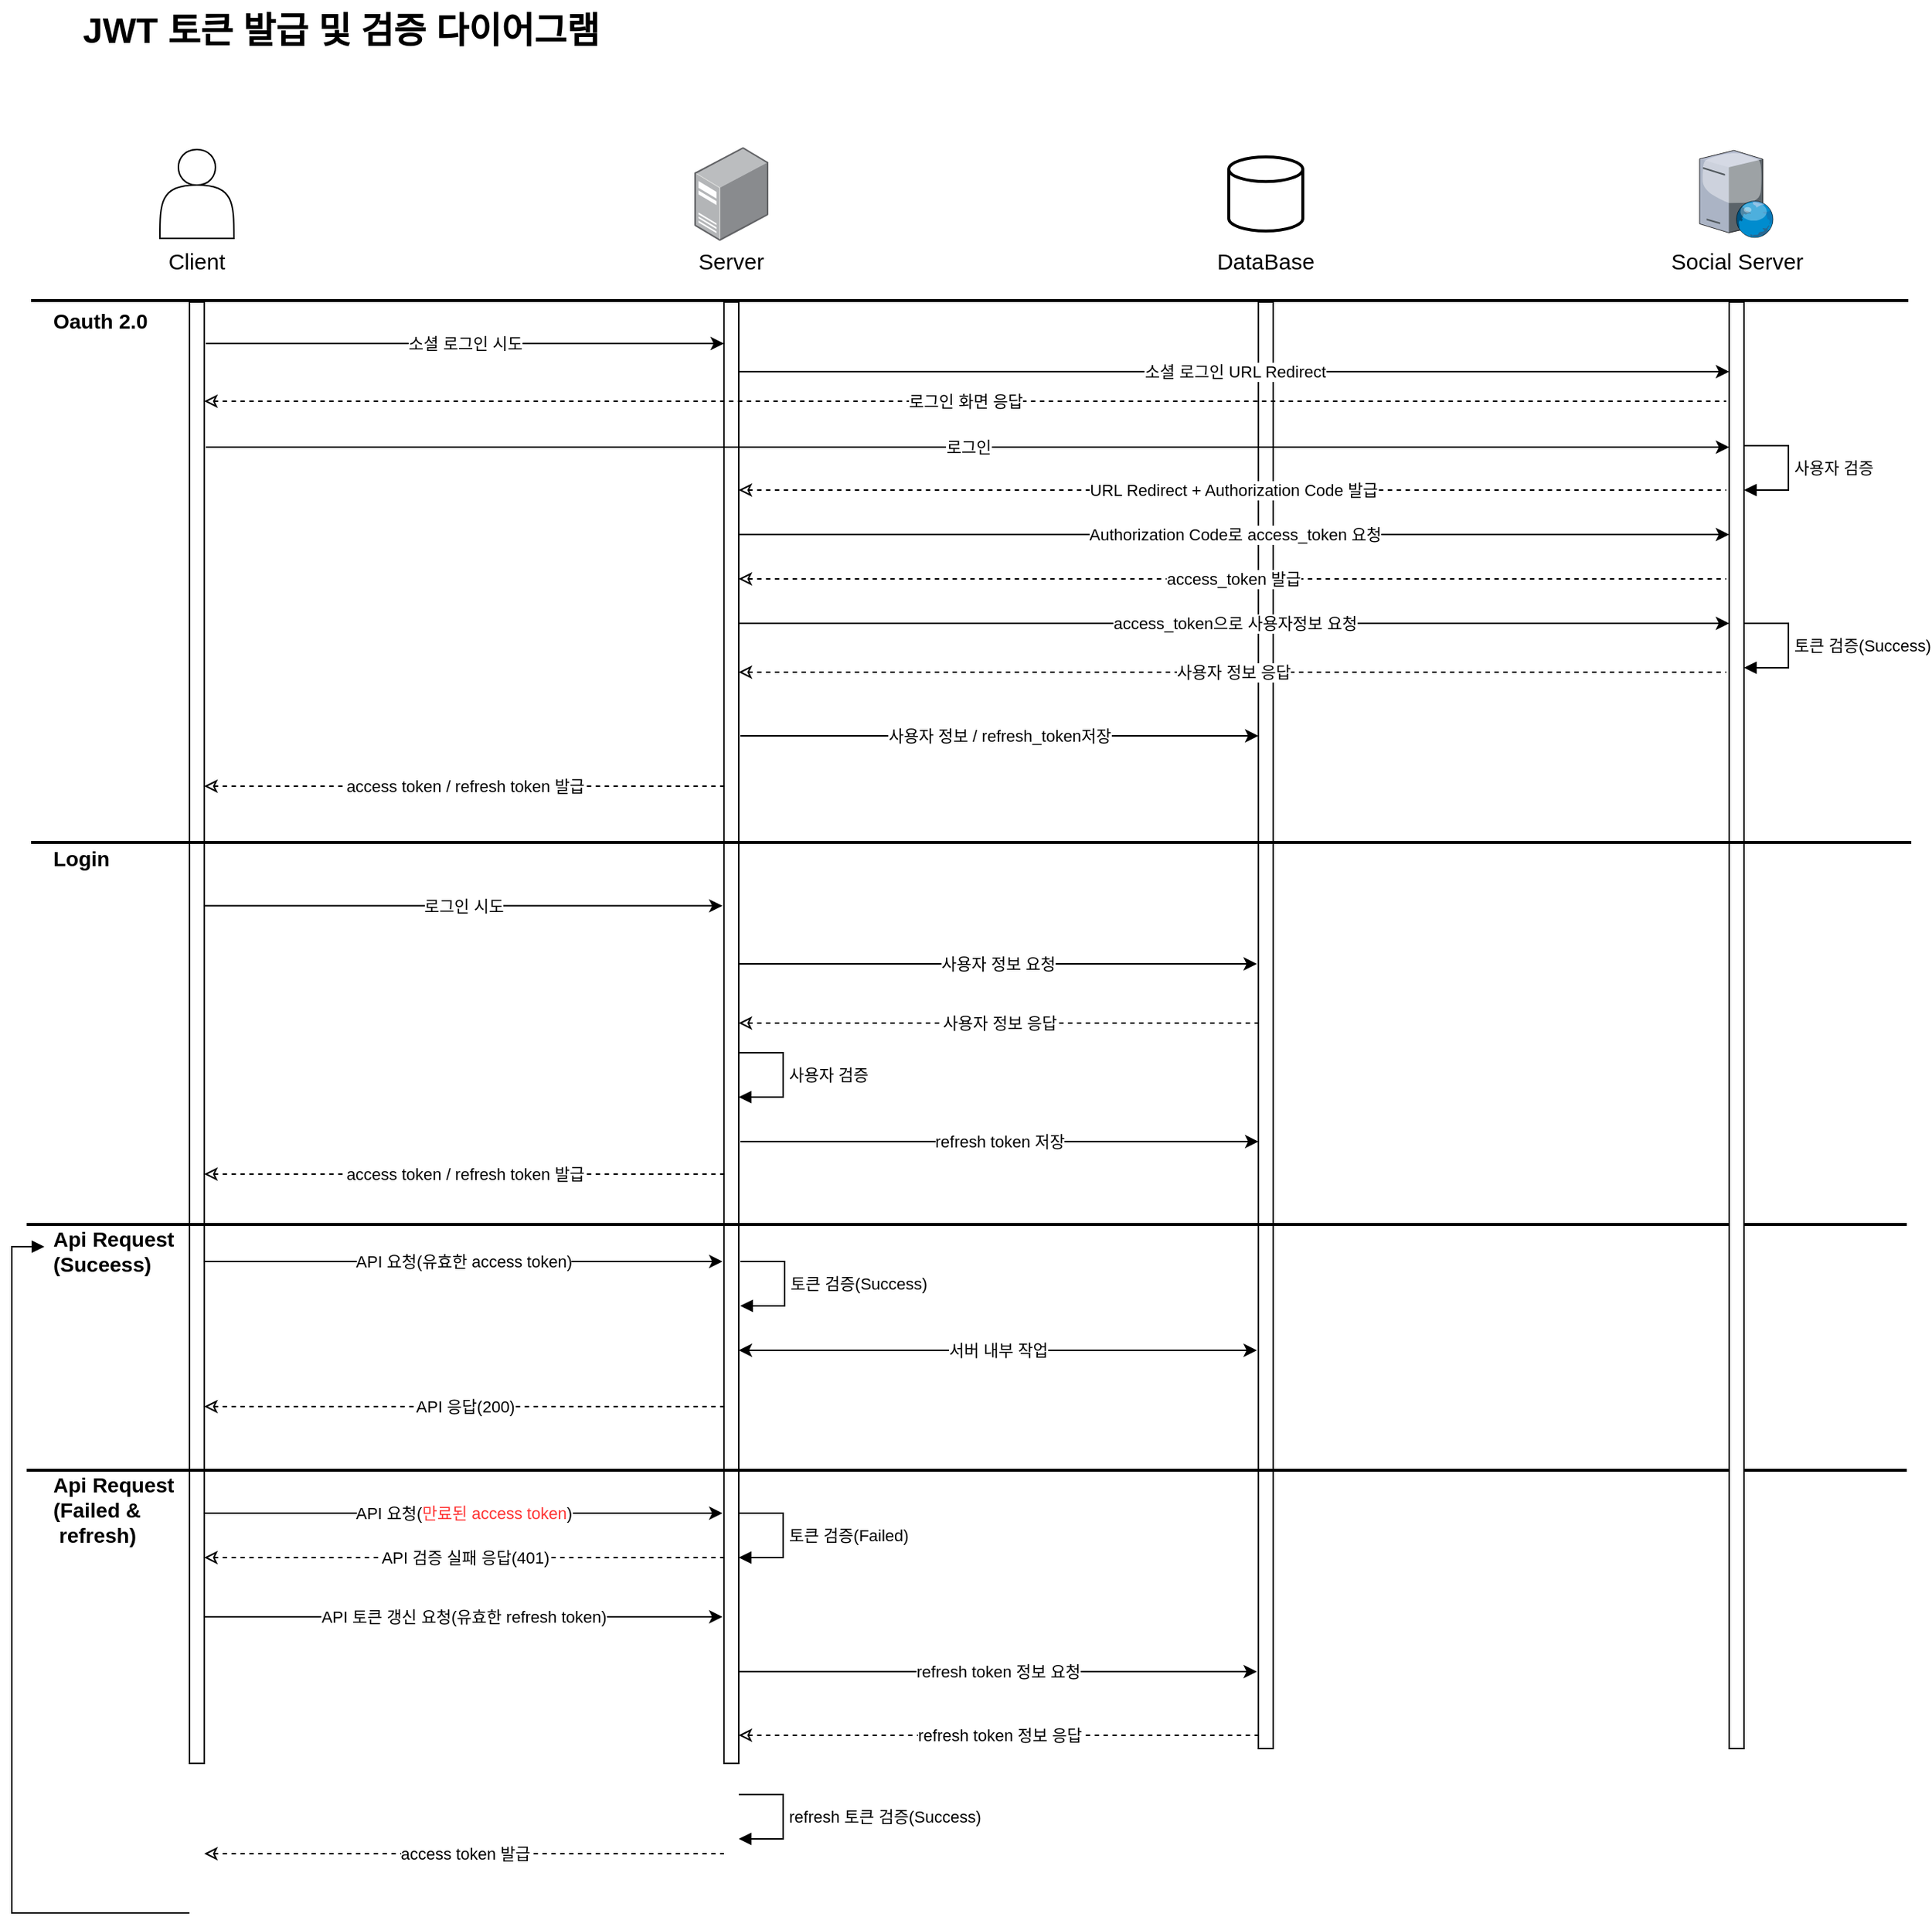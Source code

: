 <mxfile version="27.0.4" pages="2">
  <diagram id="gQc88q5eX6DT1Y-RWwLI" name="JWT 발급 및 검증 다이어그램">
    <mxGraphModel dx="1564" dy="818" grid="1" gridSize="10" guides="1" tooltips="1" connect="1" arrows="1" fold="1" page="0" pageScale="1" pageWidth="827" pageHeight="1169" math="0" shadow="0">
      <root>
        <mxCell id="0" />
        <mxCell id="1" parent="0" />
        <mxCell id="foIte5sUFpS86NBzwvOU-4" value="Client" style="text;html=1;align=center;verticalAlign=middle;whiteSpace=wrap;rounded=0;fontSize=15;" parent="1" vertex="1">
          <mxGeometry x="5" y="240" width="80" height="30" as="geometry" />
        </mxCell>
        <mxCell id="foIte5sUFpS86NBzwvOU-7" value="" style="shape=actor;whiteSpace=wrap;html=1;" parent="1" vertex="1">
          <mxGeometry x="20" y="180" width="50" height="60" as="geometry" />
        </mxCell>
        <mxCell id="foIte5sUFpS86NBzwvOU-8" value="" style="image;points=[];aspect=fixed;html=1;align=center;shadow=0;dashed=0;image=img/lib/allied_telesis/computer_and_terminals/Server_Desktop.svg;" parent="1" vertex="1">
          <mxGeometry x="381" y="178.31" width="50" height="63.38" as="geometry" />
        </mxCell>
        <mxCell id="foIte5sUFpS86NBzwvOU-9" value="Server" style="text;html=1;align=center;verticalAlign=middle;whiteSpace=wrap;rounded=0;fontSize=15;" parent="1" vertex="1">
          <mxGeometry x="366" y="240" width="80" height="30" as="geometry" />
        </mxCell>
        <mxCell id="foIte5sUFpS86NBzwvOU-13" value="" style="strokeWidth=2;html=1;shape=mxgraph.flowchart.database;whiteSpace=wrap;aspect=fixed;" parent="1" vertex="1">
          <mxGeometry x="742" y="185" width="50" height="50" as="geometry" />
        </mxCell>
        <mxCell id="foIte5sUFpS86NBzwvOU-14" value="DataBase" style="text;html=1;align=center;verticalAlign=middle;whiteSpace=wrap;rounded=0;fontSize=15;" parent="1" vertex="1">
          <mxGeometry x="727" y="240" width="80" height="30" as="geometry" />
        </mxCell>
        <mxCell id="foIte5sUFpS86NBzwvOU-16" value="" style="line;strokeWidth=2;html=1;" parent="1" vertex="1">
          <mxGeometry x="-67" y="277" width="1268" height="10" as="geometry" />
        </mxCell>
        <mxCell id="foIte5sUFpS86NBzwvOU-17" value="" style="html=1;points=[[0,0,0,0,5],[0,1,0,0,-5],[1,0,0,0,5],[1,1,0,0,-5]];perimeter=orthogonalPerimeter;outlineConnect=0;targetShapes=umlLifeline;portConstraint=eastwest;newEdgeStyle={&quot;curved&quot;:0,&quot;rounded&quot;:0};direction=east;" parent="1" vertex="1">
          <mxGeometry x="40" y="283" width="10" height="987" as="geometry" />
        </mxCell>
        <mxCell id="foIte5sUFpS86NBzwvOU-20" value="" style="html=1;points=[[0,0,0,0,5],[0,1,0,0,-5],[1,0,0,0,5],[1,1,0,0,-5]];perimeter=orthogonalPerimeter;outlineConnect=0;targetShapes=umlLifeline;portConstraint=eastwest;newEdgeStyle={&quot;curved&quot;:0,&quot;rounded&quot;:0};direction=east;" parent="1" vertex="1">
          <mxGeometry x="401" y="283" width="10" height="987" as="geometry" />
        </mxCell>
        <mxCell id="foIte5sUFpS86NBzwvOU-21" value="" style="html=1;points=[[0,0,0,0,5],[0,1,0,0,-5],[1,0,0,0,5],[1,1,0,0,-5]];perimeter=orthogonalPerimeter;outlineConnect=0;targetShapes=umlLifeline;portConstraint=eastwest;newEdgeStyle={&quot;curved&quot;:0,&quot;rounded&quot;:0};direction=east;" parent="1" vertex="1">
          <mxGeometry x="762" y="283" width="10" height="977" as="geometry" />
        </mxCell>
        <mxCell id="foIte5sUFpS86NBzwvOU-22" value="&lt;h1 style=&quot;margin-top: 0px;&quot;&gt;JWT 토큰 발급 및 검증 다이어그램&lt;/h1&gt;&lt;div&gt;&lt;br&gt;&lt;/div&gt;" style="text;html=1;whiteSpace=wrap;overflow=hidden;rounded=0;" parent="1" vertex="1">
          <mxGeometry x="-34" y="79" width="414" height="40" as="geometry" />
        </mxCell>
        <mxCell id="foIte5sUFpS86NBzwvOU-23" value="로그인 시도" style="endArrow=classic;html=1;rounded=0;exitX=1;exitY=0.13;exitDx=0;exitDy=0;exitPerimeter=0;entryX=-0.1;entryY=0.13;entryDx=0;entryDy=0;entryPerimeter=0;" parent="1" edge="1">
          <mxGeometry width="50" height="50" relative="1" as="geometry">
            <mxPoint x="50" y="690.81" as="sourcePoint" />
            <mxPoint x="400" y="690.81" as="targetPoint" />
          </mxGeometry>
        </mxCell>
        <mxCell id="foIte5sUFpS86NBzwvOU-25" value="access token / refresh token 발급" style="endArrow=none;html=1;rounded=0;entryX=-0.1;entryY=0.13;entryDx=0;entryDy=0;entryPerimeter=0;startFill=0;startArrow=classic;dashed=1;" parent="1" edge="1">
          <mxGeometry width="50" height="50" relative="1" as="geometry">
            <mxPoint x="50" y="872" as="sourcePoint" />
            <mxPoint x="401" y="872" as="targetPoint" />
          </mxGeometry>
        </mxCell>
        <mxCell id="foIte5sUFpS86NBzwvOU-26" value="사용자 정보 요청" style="endArrow=classic;html=1;rounded=0;exitX=1;exitY=0.13;exitDx=0;exitDy=0;exitPerimeter=0;entryX=-0.1;entryY=0.13;entryDx=0;entryDy=0;entryPerimeter=0;" parent="1" edge="1">
          <mxGeometry width="50" height="50" relative="1" as="geometry">
            <mxPoint x="411" y="730" as="sourcePoint" />
            <mxPoint x="761" y="730" as="targetPoint" />
          </mxGeometry>
        </mxCell>
        <mxCell id="foIte5sUFpS86NBzwvOU-27" value="사용자 정보 응답" style="endArrow=none;html=1;rounded=0;entryX=-0.1;entryY=0.13;entryDx=0;entryDy=0;entryPerimeter=0;startFill=0;startArrow=classic;dashed=1;" parent="1" edge="1">
          <mxGeometry width="50" height="50" relative="1" as="geometry">
            <mxPoint x="411" y="770" as="sourcePoint" />
            <mxPoint x="762" y="770" as="targetPoint" />
          </mxGeometry>
        </mxCell>
        <mxCell id="foIte5sUFpS86NBzwvOU-32" value="사용자 검증" style="html=1;align=left;spacingLeft=2;endArrow=block;rounded=0;edgeStyle=orthogonalEdgeStyle;curved=0;rounded=0;" parent="1" edge="1">
          <mxGeometry relative="1" as="geometry">
            <mxPoint x="411" y="790" as="sourcePoint" />
            <Array as="points">
              <mxPoint x="441" y="790" />
              <mxPoint x="441" y="820" />
            </Array>
            <mxPoint x="411" y="820" as="targetPoint" />
          </mxGeometry>
        </mxCell>
        <mxCell id="foIte5sUFpS86NBzwvOU-33" value="refresh token 저장" style="endArrow=classic;html=1;rounded=0;exitX=1;exitY=0.13;exitDx=0;exitDy=0;exitPerimeter=0;entryX=-0.1;entryY=0.13;entryDx=0;entryDy=0;entryPerimeter=0;" parent="1" edge="1">
          <mxGeometry width="50" height="50" relative="1" as="geometry">
            <mxPoint x="412" y="850" as="sourcePoint" />
            <mxPoint x="762" y="850" as="targetPoint" />
          </mxGeometry>
        </mxCell>
        <mxCell id="foIte5sUFpS86NBzwvOU-34" value="API 요청(유효한 access token)" style="endArrow=classic;html=1;rounded=0;exitX=1;exitY=0.13;exitDx=0;exitDy=0;exitPerimeter=0;entryX=-0.1;entryY=0.13;entryDx=0;entryDy=0;entryPerimeter=0;" parent="1" edge="1">
          <mxGeometry width="50" height="50" relative="1" as="geometry">
            <mxPoint x="50" y="931" as="sourcePoint" />
            <mxPoint x="400" y="931" as="targetPoint" />
          </mxGeometry>
        </mxCell>
        <mxCell id="foIte5sUFpS86NBzwvOU-35" value="토큰 검증(Success)" style="html=1;align=left;spacingLeft=2;endArrow=block;rounded=0;edgeStyle=orthogonalEdgeStyle;curved=0;rounded=0;" parent="1" edge="1">
          <mxGeometry relative="1" as="geometry">
            <mxPoint x="412" y="931" as="sourcePoint" />
            <Array as="points">
              <mxPoint x="442" y="931" />
              <mxPoint x="442" y="961" />
            </Array>
            <mxPoint x="412" y="961" as="targetPoint" />
          </mxGeometry>
        </mxCell>
        <mxCell id="foIte5sUFpS86NBzwvOU-36" value="서버 내부 작업" style="endArrow=classic;html=1;rounded=0;exitX=1;exitY=0.13;exitDx=0;exitDy=0;exitPerimeter=0;entryX=-0.1;entryY=0.13;entryDx=0;entryDy=0;entryPerimeter=0;startArrow=classic;startFill=1;" parent="1" edge="1">
          <mxGeometry width="50" height="50" relative="1" as="geometry">
            <mxPoint x="411" y="991" as="sourcePoint" />
            <mxPoint x="761" y="991" as="targetPoint" />
          </mxGeometry>
        </mxCell>
        <mxCell id="foIte5sUFpS86NBzwvOU-38" value="API 응답(200)" style="endArrow=none;html=1;rounded=0;entryX=-0.1;entryY=0.13;entryDx=0;entryDy=0;entryPerimeter=0;startFill=0;startArrow=classic;dashed=1;" parent="1" edge="1">
          <mxGeometry width="50" height="50" relative="1" as="geometry">
            <mxPoint x="50" y="1029" as="sourcePoint" />
            <mxPoint x="401" y="1029" as="targetPoint" />
          </mxGeometry>
        </mxCell>
        <mxCell id="foIte5sUFpS86NBzwvOU-39" value="API 요청(&lt;span style=&quot;color: rgb(255, 51, 51);&quot;&gt;만료된&lt;/span&gt; &lt;span style=&quot;color: rgb(255, 51, 51);&quot;&gt;access token&lt;/span&gt;)" style="endArrow=classic;html=1;rounded=0;exitX=1;exitY=0.13;exitDx=0;exitDy=0;exitPerimeter=0;entryX=-0.1;entryY=0.13;entryDx=0;entryDy=0;entryPerimeter=0;" parent="1" edge="1">
          <mxGeometry width="50" height="50" relative="1" as="geometry">
            <mxPoint x="50" y="1101" as="sourcePoint" />
            <mxPoint x="400" y="1101" as="targetPoint" />
          </mxGeometry>
        </mxCell>
        <mxCell id="foIte5sUFpS86NBzwvOU-40" value="토큰 검증(Failed)" style="html=1;align=left;spacingLeft=2;endArrow=block;rounded=0;edgeStyle=orthogonalEdgeStyle;curved=0;rounded=0;" parent="1" edge="1">
          <mxGeometry relative="1" as="geometry">
            <mxPoint x="411" y="1101" as="sourcePoint" />
            <Array as="points">
              <mxPoint x="441" y="1101" />
              <mxPoint x="441" y="1131" />
            </Array>
            <mxPoint x="411" y="1131" as="targetPoint" />
          </mxGeometry>
        </mxCell>
        <mxCell id="foIte5sUFpS86NBzwvOU-41" value="API 검증 실패 응답(401)" style="endArrow=none;html=1;rounded=0;entryX=-0.1;entryY=0.13;entryDx=0;entryDy=0;entryPerimeter=0;startFill=0;startArrow=classic;dashed=1;" parent="1" edge="1">
          <mxGeometry width="50" height="50" relative="1" as="geometry">
            <mxPoint x="50" y="1131" as="sourcePoint" />
            <mxPoint x="401" y="1131" as="targetPoint" />
          </mxGeometry>
        </mxCell>
        <mxCell id="foIte5sUFpS86NBzwvOU-42" value="API 토큰 갱신 요청(유효한 refresh token)" style="endArrow=classic;html=1;rounded=0;exitX=1;exitY=0.13;exitDx=0;exitDy=0;exitPerimeter=0;entryX=-0.1;entryY=0.13;entryDx=0;entryDy=0;entryPerimeter=0;" parent="1" edge="1">
          <mxGeometry width="50" height="50" relative="1" as="geometry">
            <mxPoint x="50" y="1171" as="sourcePoint" />
            <mxPoint x="400" y="1171" as="targetPoint" />
          </mxGeometry>
        </mxCell>
        <mxCell id="foIte5sUFpS86NBzwvOU-43" value="refresh token 정보 요청" style="endArrow=classic;html=1;rounded=0;exitX=1;exitY=0.13;exitDx=0;exitDy=0;exitPerimeter=0;entryX=-0.1;entryY=0.13;entryDx=0;entryDy=0;entryPerimeter=0;" parent="1" edge="1">
          <mxGeometry width="50" height="50" relative="1" as="geometry">
            <mxPoint x="411" y="1208" as="sourcePoint" />
            <mxPoint x="761" y="1208" as="targetPoint" />
          </mxGeometry>
        </mxCell>
        <mxCell id="foIte5sUFpS86NBzwvOU-44" value="Login" style="text;strokeColor=none;fillColor=none;spacingLeft=4;spacingRight=4;overflow=hidden;rotatable=0;points=[[0,0.5],[1,0.5]];portConstraint=eastwest;fontSize=14;whiteSpace=wrap;html=1;fontStyle=1" parent="1" vertex="1">
          <mxGeometry x="-58" y="644" width="64" height="30" as="geometry" />
        </mxCell>
        <mxCell id="foIte5sUFpS86NBzwvOU-45" value="" style="line;strokeWidth=2;html=1;" parent="1" vertex="1">
          <mxGeometry x="-70" y="901" width="1270" height="10" as="geometry" />
        </mxCell>
        <mxCell id="foIte5sUFpS86NBzwvOU-46" value="&lt;div&gt;Api Request&lt;/div&gt;&lt;div&gt;(Suceess)&lt;/div&gt;" style="text;strokeColor=none;fillColor=none;spacingLeft=4;spacingRight=4;overflow=hidden;rotatable=0;points=[[0,0.5],[1,0.5]];portConstraint=eastwest;fontSize=14;whiteSpace=wrap;html=1;fontStyle=1" parent="1" vertex="1">
          <mxGeometry x="-58" y="901" width="100" height="40" as="geometry" />
        </mxCell>
        <mxCell id="foIte5sUFpS86NBzwvOU-47" value="" style="line;strokeWidth=2;html=1;" parent="1" vertex="1">
          <mxGeometry x="-70" y="1067" width="1270" height="10" as="geometry" />
        </mxCell>
        <mxCell id="foIte5sUFpS86NBzwvOU-48" value="&lt;div&gt;Api Request&lt;/div&gt;&lt;div&gt;(Failed &amp;amp;&lt;/div&gt;&lt;div&gt;&amp;nbsp;refresh)&lt;/div&gt;" style="text;strokeColor=none;fillColor=none;spacingLeft=4;spacingRight=4;overflow=hidden;rotatable=0;points=[[0,0.5],[1,0.5]];portConstraint=eastwest;fontSize=14;whiteSpace=wrap;html=1;fontStyle=1" parent="1" vertex="1">
          <mxGeometry x="-58" y="1067" width="100" height="64" as="geometry" />
        </mxCell>
        <mxCell id="foIte5sUFpS86NBzwvOU-49" value="refresh token 정보 응답" style="endArrow=none;html=1;rounded=0;entryX=-0.1;entryY=0.13;entryDx=0;entryDy=0;entryPerimeter=0;startFill=0;startArrow=classic;dashed=1;" parent="1" edge="1">
          <mxGeometry width="50" height="50" relative="1" as="geometry">
            <mxPoint x="411" y="1251" as="sourcePoint" />
            <mxPoint x="762" y="1251" as="targetPoint" />
          </mxGeometry>
        </mxCell>
        <mxCell id="foIte5sUFpS86NBzwvOU-50" value="refresh 토큰 검증(Success)" style="html=1;align=left;spacingLeft=2;endArrow=block;rounded=0;edgeStyle=orthogonalEdgeStyle;curved=0;rounded=0;" parent="1" edge="1">
          <mxGeometry relative="1" as="geometry">
            <mxPoint x="411" y="1291" as="sourcePoint" />
            <Array as="points">
              <mxPoint x="441" y="1291" />
              <mxPoint x="441" y="1321" />
            </Array>
            <mxPoint x="411" y="1321" as="targetPoint" />
          </mxGeometry>
        </mxCell>
        <mxCell id="foIte5sUFpS86NBzwvOU-51" value="access token 발급" style="endArrow=none;html=1;rounded=0;entryX=-0.1;entryY=0.13;entryDx=0;entryDy=0;entryPerimeter=0;startFill=0;startArrow=classic;dashed=1;" parent="1" edge="1">
          <mxGeometry width="50" height="50" relative="1" as="geometry">
            <mxPoint x="50" y="1331" as="sourcePoint" />
            <mxPoint x="401" y="1331" as="targetPoint" />
          </mxGeometry>
        </mxCell>
        <mxCell id="foIte5sUFpS86NBzwvOU-52" value="" style="html=1;align=left;spacingLeft=2;endArrow=block;rounded=0;edgeStyle=orthogonalEdgeStyle;curved=0;rounded=0;entryX=0;entryY=0.5;entryDx=0;entryDy=0;" parent="1" target="foIte5sUFpS86NBzwvOU-46" edge="1">
          <mxGeometry relative="1" as="geometry">
            <mxPoint x="40" y="1371" as="sourcePoint" />
            <Array as="points">
              <mxPoint x="-80" y="1371" />
              <mxPoint x="-80" y="921" />
            </Array>
            <mxPoint x="-88" y="1361" as="targetPoint" />
          </mxGeometry>
        </mxCell>
        <mxCell id="03MWfnTBD-LFSqpM8gA6-3" value="" style="verticalLabelPosition=bottom;sketch=0;aspect=fixed;html=1;verticalAlign=top;strokeColor=none;align=center;outlineConnect=0;shape=mxgraph.citrix.web_server;" parent="1" vertex="1">
          <mxGeometry x="1060" y="180.59" width="50" height="58.82" as="geometry" />
        </mxCell>
        <mxCell id="03MWfnTBD-LFSqpM8gA6-4" value="Social Server" style="text;html=1;align=center;verticalAlign=middle;whiteSpace=wrap;rounded=0;fontSize=15;" parent="1" vertex="1">
          <mxGeometry x="1027.5" y="240" width="115" height="30" as="geometry" />
        </mxCell>
        <mxCell id="03MWfnTBD-LFSqpM8gA6-6" value="" style="html=1;points=[[0,0,0,0,5],[0,1,0,0,-5],[1,0,0,0,5],[1,1,0,0,-5]];perimeter=orthogonalPerimeter;outlineConnect=0;targetShapes=umlLifeline;portConstraint=eastwest;newEdgeStyle={&quot;curved&quot;:0,&quot;rounded&quot;:0};direction=east;" parent="1" vertex="1">
          <mxGeometry x="1080" y="283" width="10" height="977" as="geometry" />
        </mxCell>
        <mxCell id="03MWfnTBD-LFSqpM8gA6-7" value="" style="line;strokeWidth=2;html=1;" parent="1" vertex="1">
          <mxGeometry x="-67" y="643" width="1270" height="10" as="geometry" />
        </mxCell>
        <mxCell id="03MWfnTBD-LFSqpM8gA6-8" value="Oauth 2.0" style="text;strokeColor=none;fillColor=none;spacingLeft=4;spacingRight=4;overflow=hidden;rotatable=0;points=[[0,0.5],[1,0.5]];portConstraint=eastwest;fontSize=14;whiteSpace=wrap;html=1;fontStyle=1" parent="1" vertex="1">
          <mxGeometry x="-58" y="281" width="78" height="30" as="geometry" />
        </mxCell>
        <mxCell id="03MWfnTBD-LFSqpM8gA6-9" value="소셜 로그인 시도" style="endArrow=classic;html=1;rounded=0;exitX=1;exitY=0.13;exitDx=0;exitDy=0;exitPerimeter=0;entryX=-0.1;entryY=0.13;entryDx=0;entryDy=0;entryPerimeter=0;" parent="1" edge="1">
          <mxGeometry width="50" height="50" relative="1" as="geometry">
            <mxPoint x="51" y="311.0" as="sourcePoint" />
            <mxPoint x="401" y="311.0" as="targetPoint" />
          </mxGeometry>
        </mxCell>
        <mxCell id="03MWfnTBD-LFSqpM8gA6-11" value="소셜 로그인 URL Redirect" style="endArrow=classic;html=1;rounded=0;exitX=1;exitY=0.13;exitDx=0;exitDy=0;exitPerimeter=0;labelBackgroundColor=#FFFFFF;" parent="1" target="03MWfnTBD-LFSqpM8gA6-6" edge="1">
          <mxGeometry width="50" height="50" relative="1" as="geometry">
            <mxPoint x="411" y="330.0" as="sourcePoint" />
            <mxPoint x="761" y="330.0" as="targetPoint" />
          </mxGeometry>
        </mxCell>
        <mxCell id="03MWfnTBD-LFSqpM8gA6-12" value="로그인 화면 응답" style="endArrow=none;html=1;rounded=0;entryX=-0.1;entryY=0.13;entryDx=0;entryDy=0;entryPerimeter=0;startFill=0;startArrow=classic;dashed=1;" parent="1" source="foIte5sUFpS86NBzwvOU-17" edge="1">
          <mxGeometry width="50" height="50" relative="1" as="geometry">
            <mxPoint x="727" y="350" as="sourcePoint" />
            <mxPoint x="1078" y="350" as="targetPoint" />
          </mxGeometry>
        </mxCell>
        <mxCell id="03MWfnTBD-LFSqpM8gA6-13" value="로그인" style="endArrow=classic;html=1;rounded=0;exitX=1;exitY=0.13;exitDx=0;exitDy=0;exitPerimeter=0;" parent="1" edge="1">
          <mxGeometry width="50" height="50" relative="1" as="geometry">
            <mxPoint x="51" y="381.0" as="sourcePoint" />
            <mxPoint x="1080" y="381" as="targetPoint" />
          </mxGeometry>
        </mxCell>
        <mxCell id="03MWfnTBD-LFSqpM8gA6-14" value="사용자 검증" style="html=1;align=left;spacingLeft=2;endArrow=block;rounded=0;edgeStyle=orthogonalEdgeStyle;curved=0;rounded=0;" parent="1" edge="1">
          <mxGeometry relative="1" as="geometry">
            <mxPoint x="1090" y="380" as="sourcePoint" />
            <Array as="points">
              <mxPoint x="1120" y="380" />
              <mxPoint x="1120" y="410" />
            </Array>
            <mxPoint x="1090" y="410" as="targetPoint" />
          </mxGeometry>
        </mxCell>
        <mxCell id="y0s9vzhRVkLzkLKhKoBa-1" value="URL Redirect + Authorization Code 발급 " style="endArrow=none;html=1;rounded=0;entryX=-0.1;entryY=0.13;entryDx=0;entryDy=0;entryPerimeter=0;startFill=0;startArrow=classic;dashed=1;" edge="1" parent="1" source="foIte5sUFpS86NBzwvOU-20">
          <mxGeometry width="50" height="50" relative="1" as="geometry">
            <mxPoint x="420" y="410" as="sourcePoint" />
            <mxPoint x="1078" y="410" as="targetPoint" />
          </mxGeometry>
        </mxCell>
        <mxCell id="y0s9vzhRVkLzkLKhKoBa-2" value="Authorization Code로 access_token 요청" style="endArrow=classic;html=1;rounded=0;exitX=1;exitY=0.13;exitDx=0;exitDy=0;exitPerimeter=0;labelBackgroundColor=#FFFFFF;" edge="1" parent="1">
          <mxGeometry width="50" height="50" relative="1" as="geometry">
            <mxPoint x="411" y="440.0" as="sourcePoint" />
            <mxPoint x="1080" y="440" as="targetPoint" />
          </mxGeometry>
        </mxCell>
        <mxCell id="y0s9vzhRVkLzkLKhKoBa-3" value="access_token 발급" style="endArrow=none;html=1;rounded=0;entryX=-0.1;entryY=0.13;entryDx=0;entryDy=0;entryPerimeter=0;startFill=0;startArrow=classic;dashed=1;" edge="1" parent="1">
          <mxGeometry width="50" height="50" relative="1" as="geometry">
            <mxPoint x="411" y="470" as="sourcePoint" />
            <mxPoint x="1078" y="470" as="targetPoint" />
          </mxGeometry>
        </mxCell>
        <mxCell id="y0s9vzhRVkLzkLKhKoBa-4" value="access_token으로 사용자정보 요청" style="endArrow=classic;html=1;rounded=0;exitX=1;exitY=0.13;exitDx=0;exitDy=0;exitPerimeter=0;labelBackgroundColor=#FFFFFF;" edge="1" parent="1">
          <mxGeometry width="50" height="50" relative="1" as="geometry">
            <mxPoint x="411" y="500.0" as="sourcePoint" />
            <mxPoint x="1080" y="500" as="targetPoint" />
          </mxGeometry>
        </mxCell>
        <mxCell id="y0s9vzhRVkLzkLKhKoBa-5" value="사용자 정보 응답" style="endArrow=none;html=1;rounded=0;entryX=-0.1;entryY=0.13;entryDx=0;entryDy=0;entryPerimeter=0;startFill=0;startArrow=classic;dashed=1;" edge="1" parent="1">
          <mxGeometry width="50" height="50" relative="1" as="geometry">
            <mxPoint x="411" y="533" as="sourcePoint" />
            <mxPoint x="1078" y="533" as="targetPoint" />
          </mxGeometry>
        </mxCell>
        <mxCell id="y0s9vzhRVkLzkLKhKoBa-6" value="토큰 검증(Success)" style="html=1;align=left;spacingLeft=2;endArrow=block;rounded=0;edgeStyle=orthogonalEdgeStyle;curved=0;rounded=0;" edge="1" parent="1">
          <mxGeometry relative="1" as="geometry">
            <mxPoint x="1090" y="500" as="sourcePoint" />
            <Array as="points">
              <mxPoint x="1120" y="500" />
              <mxPoint x="1120" y="530" />
            </Array>
            <mxPoint x="1090" y="530" as="targetPoint" />
          </mxGeometry>
        </mxCell>
        <mxCell id="y0s9vzhRVkLzkLKhKoBa-7" value="사용자 정보 / refresh_token저장" style="endArrow=classic;html=1;rounded=0;exitX=1;exitY=0.13;exitDx=0;exitDy=0;exitPerimeter=0;entryX=-0.1;entryY=0.13;entryDx=0;entryDy=0;entryPerimeter=0;" edge="1" parent="1">
          <mxGeometry width="50" height="50" relative="1" as="geometry">
            <mxPoint x="412" y="576" as="sourcePoint" />
            <mxPoint x="762" y="576" as="targetPoint" />
          </mxGeometry>
        </mxCell>
        <mxCell id="y0s9vzhRVkLzkLKhKoBa-8" value="access token / refresh token 발급" style="endArrow=none;html=1;rounded=0;entryX=-0.1;entryY=0.13;entryDx=0;entryDy=0;entryPerimeter=0;startFill=0;startArrow=classic;dashed=1;" edge="1" parent="1">
          <mxGeometry width="50" height="50" relative="1" as="geometry">
            <mxPoint x="50" y="610" as="sourcePoint" />
            <mxPoint x="401" y="610" as="targetPoint" />
          </mxGeometry>
        </mxCell>
      </root>
    </mxGraphModel>
  </diagram>
  <diagram name="테이블정의" id="wE5rby8jwN910KaQAt5_">
    <mxGraphModel dx="1164" dy="18" grid="1" gridSize="10" guides="1" tooltips="1" connect="1" arrows="1" fold="1" page="0" pageScale="1" pageWidth="827" pageHeight="1169" math="0" shadow="0">
      <root>
        <mxCell id="0" />
        <mxCell id="1" parent="0" />
        <mxCell id="EkCUuJJuY059LZaIsVQ_-1" value="users" style="shape=table;startSize=30;container=1;collapsible=1;childLayout=tableLayout;fixedRows=1;rowLines=0;fontStyle=1;align=center;resizeLast=1;html=1;fontFamily=Noto Sans Korean;fontSource=https%3A%2F%2Ffonts.googleapis.com%2Fcss%3Ffamily%3DNoto%2BSans%2BKorean;" parent="1" vertex="1">
          <mxGeometry x="330" y="880" width="180" height="210" as="geometry" />
        </mxCell>
        <mxCell id="EkCUuJJuY059LZaIsVQ_-2" value="" style="shape=tableRow;horizontal=0;startSize=0;swimlaneHead=0;swimlaneBody=0;fillColor=none;collapsible=0;dropTarget=0;points=[[0,0.5],[1,0.5]];portConstraint=eastwest;top=0;left=0;right=0;bottom=1;fontFamily=Noto Sans Korean;fontSource=https%3A%2F%2Ffonts.googleapis.com%2Fcss%3Ffamily%3DNoto%2BSans%2BKorean;" parent="EkCUuJJuY059LZaIsVQ_-1" vertex="1">
          <mxGeometry y="30" width="180" height="30" as="geometry" />
        </mxCell>
        <mxCell id="EkCUuJJuY059LZaIsVQ_-3" value="PK" style="shape=partialRectangle;connectable=0;fillColor=none;top=0;left=0;bottom=0;right=0;fontStyle=1;overflow=hidden;whiteSpace=wrap;html=1;fontFamily=Noto Sans Korean;fontSource=https%3A%2F%2Ffonts.googleapis.com%2Fcss%3Ffamily%3DNoto%2BSans%2BKorean;" parent="EkCUuJJuY059LZaIsVQ_-2" vertex="1">
          <mxGeometry width="30" height="30" as="geometry">
            <mxRectangle width="30" height="30" as="alternateBounds" />
          </mxGeometry>
        </mxCell>
        <mxCell id="EkCUuJJuY059LZaIsVQ_-4" value="id" style="shape=partialRectangle;connectable=0;fillColor=none;top=0;left=0;bottom=0;right=0;align=left;spacingLeft=6;fontStyle=5;overflow=hidden;whiteSpace=wrap;html=1;fontFamily=Noto Sans Korean;fontSource=https%3A%2F%2Ffonts.googleapis.com%2Fcss%3Ffamily%3DNoto%2BSans%2BKorean;" parent="EkCUuJJuY059LZaIsVQ_-2" vertex="1">
          <mxGeometry x="30" width="150" height="30" as="geometry">
            <mxRectangle width="150" height="30" as="alternateBounds" />
          </mxGeometry>
        </mxCell>
        <mxCell id="EkCUuJJuY059LZaIsVQ_-5" value="" style="shape=tableRow;horizontal=0;startSize=0;swimlaneHead=0;swimlaneBody=0;fillColor=none;collapsible=0;dropTarget=0;points=[[0,0.5],[1,0.5]];portConstraint=eastwest;top=0;left=0;right=0;bottom=0;fontFamily=Noto Sans Korean;fontSource=https%3A%2F%2Ffonts.googleapis.com%2Fcss%3Ffamily%3DNoto%2BSans%2BKorean;" parent="EkCUuJJuY059LZaIsVQ_-1" vertex="1">
          <mxGeometry y="60" width="180" height="30" as="geometry" />
        </mxCell>
        <mxCell id="EkCUuJJuY059LZaIsVQ_-6" value="" style="shape=partialRectangle;connectable=0;fillColor=none;top=0;left=0;bottom=0;right=0;editable=1;overflow=hidden;whiteSpace=wrap;html=1;fontFamily=Noto Sans Korean;fontSource=https%3A%2F%2Ffonts.googleapis.com%2Fcss%3Ffamily%3DNoto%2BSans%2BKorean;" parent="EkCUuJJuY059LZaIsVQ_-5" vertex="1">
          <mxGeometry width="30" height="30" as="geometry">
            <mxRectangle width="30" height="30" as="alternateBounds" />
          </mxGeometry>
        </mxCell>
        <mxCell id="EkCUuJJuY059LZaIsVQ_-7" value="&lt;div&gt;email&lt;/div&gt;" style="shape=partialRectangle;connectable=0;fillColor=none;top=0;left=0;bottom=0;right=0;align=left;spacingLeft=6;overflow=hidden;whiteSpace=wrap;html=1;fontFamily=Noto Sans Korean;fontSource=https%3A%2F%2Ffonts.googleapis.com%2Fcss%3Ffamily%3DNoto%2BSans%2BKorean;" parent="EkCUuJJuY059LZaIsVQ_-5" vertex="1">
          <mxGeometry x="30" width="150" height="30" as="geometry">
            <mxRectangle width="150" height="30" as="alternateBounds" />
          </mxGeometry>
        </mxCell>
        <mxCell id="EkCUuJJuY059LZaIsVQ_-8" value="" style="shape=tableRow;horizontal=0;startSize=0;swimlaneHead=0;swimlaneBody=0;fillColor=none;collapsible=0;dropTarget=0;points=[[0,0.5],[1,0.5]];portConstraint=eastwest;top=0;left=0;right=0;bottom=0;fontFamily=Noto Sans Korean;fontSource=https%3A%2F%2Ffonts.googleapis.com%2Fcss%3Ffamily%3DNoto%2BSans%2BKorean;" parent="EkCUuJJuY059LZaIsVQ_-1" vertex="1">
          <mxGeometry y="90" width="180" height="30" as="geometry" />
        </mxCell>
        <mxCell id="EkCUuJJuY059LZaIsVQ_-9" value="" style="shape=partialRectangle;connectable=0;fillColor=none;top=0;left=0;bottom=0;right=0;editable=1;overflow=hidden;whiteSpace=wrap;html=1;fontFamily=Noto Sans Korean;fontSource=https%3A%2F%2Ffonts.googleapis.com%2Fcss%3Ffamily%3DNoto%2BSans%2BKorean;" parent="EkCUuJJuY059LZaIsVQ_-8" vertex="1">
          <mxGeometry width="30" height="30" as="geometry">
            <mxRectangle width="30" height="30" as="alternateBounds" />
          </mxGeometry>
        </mxCell>
        <mxCell id="EkCUuJJuY059LZaIsVQ_-10" value="name" style="shape=partialRectangle;connectable=0;fillColor=none;top=0;left=0;bottom=0;right=0;align=left;spacingLeft=6;overflow=hidden;whiteSpace=wrap;html=1;fontFamily=Noto Sans Korean;fontSource=https%3A%2F%2Ffonts.googleapis.com%2Fcss%3Ffamily%3DNoto%2BSans%2BKorean;" parent="EkCUuJJuY059LZaIsVQ_-8" vertex="1">
          <mxGeometry x="30" width="150" height="30" as="geometry">
            <mxRectangle width="150" height="30" as="alternateBounds" />
          </mxGeometry>
        </mxCell>
        <mxCell id="EkCUuJJuY059LZaIsVQ_-11" value="" style="shape=tableRow;horizontal=0;startSize=0;swimlaneHead=0;swimlaneBody=0;fillColor=none;collapsible=0;dropTarget=0;points=[[0,0.5],[1,0.5]];portConstraint=eastwest;top=0;left=0;right=0;bottom=0;fontFamily=Noto Sans Korean;fontSource=https%3A%2F%2Ffonts.googleapis.com%2Fcss%3Ffamily%3DNoto%2BSans%2BKorean;" parent="EkCUuJJuY059LZaIsVQ_-1" vertex="1">
          <mxGeometry y="120" width="180" height="30" as="geometry" />
        </mxCell>
        <mxCell id="EkCUuJJuY059LZaIsVQ_-12" value="" style="shape=partialRectangle;connectable=0;fillColor=none;top=0;left=0;bottom=0;right=0;editable=1;overflow=hidden;whiteSpace=wrap;html=1;fontFamily=Noto Sans Korean;fontSource=https%3A%2F%2Ffonts.googleapis.com%2Fcss%3Ffamily%3DNoto%2BSans%2BKorean;" parent="EkCUuJJuY059LZaIsVQ_-11" vertex="1">
          <mxGeometry width="30" height="30" as="geometry">
            <mxRectangle width="30" height="30" as="alternateBounds" />
          </mxGeometry>
        </mxCell>
        <mxCell id="EkCUuJJuY059LZaIsVQ_-13" value="password" style="shape=partialRectangle;connectable=0;fillColor=none;top=0;left=0;bottom=0;right=0;align=left;spacingLeft=6;overflow=hidden;whiteSpace=wrap;html=1;fontFamily=Noto Sans Korean;fontSource=https%3A%2F%2Ffonts.googleapis.com%2Fcss%3Ffamily%3DNoto%2BSans%2BKorean;" parent="EkCUuJJuY059LZaIsVQ_-11" vertex="1">
          <mxGeometry x="30" width="150" height="30" as="geometry">
            <mxRectangle width="150" height="30" as="alternateBounds" />
          </mxGeometry>
        </mxCell>
        <mxCell id="EkCUuJJuY059LZaIsVQ_-14" value="" style="shape=tableRow;horizontal=0;startSize=0;swimlaneHead=0;swimlaneBody=0;fillColor=none;collapsible=0;dropTarget=0;points=[[0,0.5],[1,0.5]];portConstraint=eastwest;top=0;left=0;right=0;bottom=0;fontFamily=Noto Sans Korean;fontSource=https%3A%2F%2Ffonts.googleapis.com%2Fcss%3Ffamily%3DNoto%2BSans%2BKorean;" parent="EkCUuJJuY059LZaIsVQ_-1" vertex="1">
          <mxGeometry y="150" width="180" height="30" as="geometry" />
        </mxCell>
        <mxCell id="EkCUuJJuY059LZaIsVQ_-15" value="" style="shape=partialRectangle;connectable=0;fillColor=none;top=0;left=0;bottom=0;right=0;editable=1;overflow=hidden;whiteSpace=wrap;html=1;fontFamily=Noto Sans Korean;fontSource=https%3A%2F%2Ffonts.googleapis.com%2Fcss%3Ffamily%3DNoto%2BSans%2BKorean;" parent="EkCUuJJuY059LZaIsVQ_-14" vertex="1">
          <mxGeometry width="30" height="30" as="geometry">
            <mxRectangle width="30" height="30" as="alternateBounds" />
          </mxGeometry>
        </mxCell>
        <mxCell id="EkCUuJJuY059LZaIsVQ_-16" value="created_at" style="shape=partialRectangle;connectable=0;fillColor=none;top=0;left=0;bottom=0;right=0;align=left;spacingLeft=6;overflow=hidden;whiteSpace=wrap;html=1;fontFamily=Noto Sans Korean;fontSource=https%3A%2F%2Ffonts.googleapis.com%2Fcss%3Ffamily%3DNoto%2BSans%2BKorean;" parent="EkCUuJJuY059LZaIsVQ_-14" vertex="1">
          <mxGeometry x="30" width="150" height="30" as="geometry">
            <mxRectangle width="150" height="30" as="alternateBounds" />
          </mxGeometry>
        </mxCell>
        <mxCell id="EkCUuJJuY059LZaIsVQ_-17" value="" style="shape=tableRow;horizontal=0;startSize=0;swimlaneHead=0;swimlaneBody=0;fillColor=none;collapsible=0;dropTarget=0;points=[[0,0.5],[1,0.5]];portConstraint=eastwest;top=0;left=0;right=0;bottom=0;fontFamily=Noto Sans Korean;fontSource=https%3A%2F%2Ffonts.googleapis.com%2Fcss%3Ffamily%3DNoto%2BSans%2BKorean;" parent="EkCUuJJuY059LZaIsVQ_-1" vertex="1">
          <mxGeometry y="180" width="180" height="30" as="geometry" />
        </mxCell>
        <mxCell id="EkCUuJJuY059LZaIsVQ_-18" value="" style="shape=partialRectangle;connectable=0;fillColor=none;top=0;left=0;bottom=0;right=0;editable=1;overflow=hidden;whiteSpace=wrap;html=1;fontFamily=Noto Sans Korean;fontSource=https%3A%2F%2Ffonts.googleapis.com%2Fcss%3Ffamily%3DNoto%2BSans%2BKorean;" parent="EkCUuJJuY059LZaIsVQ_-17" vertex="1">
          <mxGeometry width="30" height="30" as="geometry">
            <mxRectangle width="30" height="30" as="alternateBounds" />
          </mxGeometry>
        </mxCell>
        <mxCell id="EkCUuJJuY059LZaIsVQ_-19" value="updated_at" style="shape=partialRectangle;connectable=0;fillColor=none;top=0;left=0;bottom=0;right=0;align=left;spacingLeft=6;overflow=hidden;whiteSpace=wrap;html=1;fontFamily=Noto Sans Korean;fontSource=https%3A%2F%2Ffonts.googleapis.com%2Fcss%3Ffamily%3DNoto%2BSans%2BKorean;" parent="EkCUuJJuY059LZaIsVQ_-17" vertex="1">
          <mxGeometry x="30" width="150" height="30" as="geometry">
            <mxRectangle width="150" height="30" as="alternateBounds" />
          </mxGeometry>
        </mxCell>
        <mxCell id="EkCUuJJuY059LZaIsVQ_-26" value="users_token" style="shape=table;startSize=30;container=1;collapsible=1;childLayout=tableLayout;fixedRows=1;rowLines=0;fontStyle=1;align=center;resizeLast=1;html=1;fontFamily=Noto Sans Korean;fontSource=https%3A%2F%2Ffonts.googleapis.com%2Fcss%3Ffamily%3DNoto%2BSans%2BKorean;" parent="1" vertex="1">
          <mxGeometry x="590" y="880" width="180" height="240" as="geometry" />
        </mxCell>
        <mxCell id="EkCUuJJuY059LZaIsVQ_-27" value="" style="shape=tableRow;horizontal=0;startSize=0;swimlaneHead=0;swimlaneBody=0;fillColor=none;collapsible=0;dropTarget=0;points=[[0,0.5],[1,0.5]];portConstraint=eastwest;top=0;left=0;right=0;bottom=1;fontFamily=Noto Sans Korean;fontSource=https%3A%2F%2Ffonts.googleapis.com%2Fcss%3Ffamily%3DNoto%2BSans%2BKorean;" parent="EkCUuJJuY059LZaIsVQ_-26" vertex="1">
          <mxGeometry y="30" width="180" height="30" as="geometry" />
        </mxCell>
        <mxCell id="EkCUuJJuY059LZaIsVQ_-28" value="PK" style="shape=partialRectangle;connectable=0;fillColor=none;top=0;left=0;bottom=0;right=0;fontStyle=1;overflow=hidden;whiteSpace=wrap;html=1;fontFamily=Noto Sans Korean;fontSource=https%3A%2F%2Ffonts.googleapis.com%2Fcss%3Ffamily%3DNoto%2BSans%2BKorean;" parent="EkCUuJJuY059LZaIsVQ_-27" vertex="1">
          <mxGeometry width="30" height="30" as="geometry">
            <mxRectangle width="30" height="30" as="alternateBounds" />
          </mxGeometry>
        </mxCell>
        <mxCell id="EkCUuJJuY059LZaIsVQ_-29" value="id" style="shape=partialRectangle;connectable=0;fillColor=none;top=0;left=0;bottom=0;right=0;align=left;spacingLeft=6;fontStyle=5;overflow=hidden;whiteSpace=wrap;html=1;fontFamily=Noto Sans Korean;fontSource=https%3A%2F%2Ffonts.googleapis.com%2Fcss%3Ffamily%3DNoto%2BSans%2BKorean;" parent="EkCUuJJuY059LZaIsVQ_-27" vertex="1">
          <mxGeometry x="30" width="150" height="30" as="geometry">
            <mxRectangle width="150" height="30" as="alternateBounds" />
          </mxGeometry>
        </mxCell>
        <mxCell id="EkCUuJJuY059LZaIsVQ_-33" value="" style="shape=tableRow;horizontal=0;startSize=0;swimlaneHead=0;swimlaneBody=0;fillColor=none;collapsible=0;dropTarget=0;points=[[0,0.5],[1,0.5]];portConstraint=eastwest;top=0;left=0;right=0;bottom=0;fontFamily=Noto Sans Korean;fontSource=https%3A%2F%2Ffonts.googleapis.com%2Fcss%3Ffamily%3DNoto%2BSans%2BKorean;" parent="EkCUuJJuY059LZaIsVQ_-26" vertex="1">
          <mxGeometry y="60" width="180" height="30" as="geometry" />
        </mxCell>
        <mxCell id="EkCUuJJuY059LZaIsVQ_-34" value="&lt;div&gt;&lt;b&gt;FK&lt;/b&gt;&lt;/div&gt;" style="shape=partialRectangle;connectable=0;fillColor=none;top=0;left=0;bottom=0;right=0;editable=1;overflow=hidden;whiteSpace=wrap;html=1;fontFamily=Noto Sans Korean;fontSource=https%3A%2F%2Ffonts.googleapis.com%2Fcss%3Ffamily%3DNoto%2BSans%2BKorean;" parent="EkCUuJJuY059LZaIsVQ_-33" vertex="1">
          <mxGeometry width="30" height="30" as="geometry">
            <mxRectangle width="30" height="30" as="alternateBounds" />
          </mxGeometry>
        </mxCell>
        <mxCell id="EkCUuJJuY059LZaIsVQ_-35" value="&lt;div&gt;user_id&lt;/div&gt;" style="shape=partialRectangle;connectable=0;fillColor=none;top=0;left=0;bottom=0;right=0;align=left;spacingLeft=6;overflow=hidden;whiteSpace=wrap;html=1;fontFamily=Noto Sans Korean;fontSource=https%3A%2F%2Ffonts.googleapis.com%2Fcss%3Ffamily%3DNoto%2BSans%2BKorean;" parent="EkCUuJJuY059LZaIsVQ_-33" vertex="1">
          <mxGeometry x="30" width="150" height="30" as="geometry">
            <mxRectangle width="150" height="30" as="alternateBounds" />
          </mxGeometry>
        </mxCell>
        <mxCell id="EkCUuJJuY059LZaIsVQ_-36" value="" style="shape=tableRow;horizontal=0;startSize=0;swimlaneHead=0;swimlaneBody=0;fillColor=none;collapsible=0;dropTarget=0;points=[[0,0.5],[1,0.5]];portConstraint=eastwest;top=0;left=0;right=0;bottom=0;fontFamily=Noto Sans Korean;fontSource=https%3A%2F%2Ffonts.googleapis.com%2Fcss%3Ffamily%3DNoto%2BSans%2BKorean;" parent="EkCUuJJuY059LZaIsVQ_-26" vertex="1">
          <mxGeometry y="90" width="180" height="30" as="geometry" />
        </mxCell>
        <mxCell id="EkCUuJJuY059LZaIsVQ_-37" value="" style="shape=partialRectangle;connectable=0;fillColor=none;top=0;left=0;bottom=0;right=0;editable=1;overflow=hidden;whiteSpace=wrap;html=1;fontFamily=Noto Sans Korean;fontSource=https%3A%2F%2Ffonts.googleapis.com%2Fcss%3Ffamily%3DNoto%2BSans%2BKorean;" parent="EkCUuJJuY059LZaIsVQ_-36" vertex="1">
          <mxGeometry width="30" height="30" as="geometry">
            <mxRectangle width="30" height="30" as="alternateBounds" />
          </mxGeometry>
        </mxCell>
        <mxCell id="EkCUuJJuY059LZaIsVQ_-38" value="device_id" style="shape=partialRectangle;connectable=0;fillColor=none;top=0;left=0;bottom=0;right=0;align=left;spacingLeft=6;overflow=hidden;whiteSpace=wrap;html=1;fontFamily=Noto Sans Korean;fontSource=https%3A%2F%2Ffonts.googleapis.com%2Fcss%3Ffamily%3DNoto%2BSans%2BKorean;" parent="EkCUuJJuY059LZaIsVQ_-36" vertex="1">
          <mxGeometry x="30" width="150" height="30" as="geometry">
            <mxRectangle width="150" height="30" as="alternateBounds" />
          </mxGeometry>
        </mxCell>
        <mxCell id="EkCUuJJuY059LZaIsVQ_-39" value="" style="shape=tableRow;horizontal=0;startSize=0;swimlaneHead=0;swimlaneBody=0;fillColor=none;collapsible=0;dropTarget=0;points=[[0,0.5],[1,0.5]];portConstraint=eastwest;top=0;left=0;right=0;bottom=0;fontFamily=Noto Sans Korean;fontSource=https%3A%2F%2Ffonts.googleapis.com%2Fcss%3Ffamily%3DNoto%2BSans%2BKorean;" parent="EkCUuJJuY059LZaIsVQ_-26" vertex="1">
          <mxGeometry y="120" width="180" height="30" as="geometry" />
        </mxCell>
        <mxCell id="EkCUuJJuY059LZaIsVQ_-40" value="" style="shape=partialRectangle;connectable=0;fillColor=none;top=0;left=0;bottom=0;right=0;editable=1;overflow=hidden;whiteSpace=wrap;html=1;fontFamily=Noto Sans Korean;fontSource=https%3A%2F%2Ffonts.googleapis.com%2Fcss%3Ffamily%3DNoto%2BSans%2BKorean;" parent="EkCUuJJuY059LZaIsVQ_-39" vertex="1">
          <mxGeometry width="30" height="30" as="geometry">
            <mxRectangle width="30" height="30" as="alternateBounds" />
          </mxGeometry>
        </mxCell>
        <mxCell id="EkCUuJJuY059LZaIsVQ_-41" value="login_type" style="shape=partialRectangle;connectable=0;fillColor=none;top=0;left=0;bottom=0;right=0;align=left;spacingLeft=6;overflow=hidden;whiteSpace=wrap;html=1;fontFamily=Noto Sans Korean;fontSource=https%3A%2F%2Ffonts.googleapis.com%2Fcss%3Ffamily%3DNoto%2BSans%2BKorean;" parent="EkCUuJJuY059LZaIsVQ_-39" vertex="1">
          <mxGeometry x="30" width="150" height="30" as="geometry">
            <mxRectangle width="150" height="30" as="alternateBounds" />
          </mxGeometry>
        </mxCell>
        <mxCell id="EkCUuJJuY059LZaIsVQ_-42" value="" style="shape=tableRow;horizontal=0;startSize=0;swimlaneHead=0;swimlaneBody=0;fillColor=none;collapsible=0;dropTarget=0;points=[[0,0.5],[1,0.5]];portConstraint=eastwest;top=0;left=0;right=0;bottom=0;fontFamily=Noto Sans Korean;fontSource=https%3A%2F%2Ffonts.googleapis.com%2Fcss%3Ffamily%3DNoto%2BSans%2BKorean;" parent="EkCUuJJuY059LZaIsVQ_-26" vertex="1">
          <mxGeometry y="150" width="180" height="30" as="geometry" />
        </mxCell>
        <mxCell id="EkCUuJJuY059LZaIsVQ_-43" value="" style="shape=partialRectangle;connectable=0;fillColor=none;top=0;left=0;bottom=0;right=0;editable=1;overflow=hidden;whiteSpace=wrap;html=1;fontFamily=Noto Sans Korean;fontSource=https%3A%2F%2Ffonts.googleapis.com%2Fcss%3Ffamily%3DNoto%2BSans%2BKorean;" parent="EkCUuJJuY059LZaIsVQ_-42" vertex="1">
          <mxGeometry width="30" height="30" as="geometry">
            <mxRectangle width="30" height="30" as="alternateBounds" />
          </mxGeometry>
        </mxCell>
        <mxCell id="EkCUuJJuY059LZaIsVQ_-44" value="refresh_token" style="shape=partialRectangle;connectable=0;fillColor=none;top=0;left=0;bottom=0;right=0;align=left;spacingLeft=6;overflow=hidden;whiteSpace=wrap;html=1;fontFamily=Noto Sans Korean;fontSource=https%3A%2F%2Ffonts.googleapis.com%2Fcss%3Ffamily%3DNoto%2BSans%2BKorean;" parent="EkCUuJJuY059LZaIsVQ_-42" vertex="1">
          <mxGeometry x="30" width="150" height="30" as="geometry">
            <mxRectangle width="150" height="30" as="alternateBounds" />
          </mxGeometry>
        </mxCell>
        <mxCell id="EkCUuJJuY059LZaIsVQ_-45" value="" style="shape=tableRow;horizontal=0;startSize=0;swimlaneHead=0;swimlaneBody=0;fillColor=none;collapsible=0;dropTarget=0;points=[[0,0.5],[1,0.5]];portConstraint=eastwest;top=0;left=0;right=0;bottom=0;fontFamily=Noto Sans Korean;fontSource=https%3A%2F%2Ffonts.googleapis.com%2Fcss%3Ffamily%3DNoto%2BSans%2BKorean;" parent="EkCUuJJuY059LZaIsVQ_-26" vertex="1">
          <mxGeometry y="180" width="180" height="30" as="geometry" />
        </mxCell>
        <mxCell id="EkCUuJJuY059LZaIsVQ_-46" value="" style="shape=partialRectangle;connectable=0;fillColor=none;top=0;left=0;bottom=0;right=0;editable=1;overflow=hidden;whiteSpace=wrap;html=1;fontFamily=Noto Sans Korean;fontSource=https%3A%2F%2Ffonts.googleapis.com%2Fcss%3Ffamily%3DNoto%2BSans%2BKorean;" parent="EkCUuJJuY059LZaIsVQ_-45" vertex="1">
          <mxGeometry width="30" height="30" as="geometry">
            <mxRectangle width="30" height="30" as="alternateBounds" />
          </mxGeometry>
        </mxCell>
        <mxCell id="EkCUuJJuY059LZaIsVQ_-47" value="expired_at" style="shape=partialRectangle;connectable=0;fillColor=none;top=0;left=0;bottom=0;right=0;align=left;spacingLeft=6;overflow=hidden;whiteSpace=wrap;html=1;fontFamily=Noto Sans Korean;fontSource=https%3A%2F%2Ffonts.googleapis.com%2Fcss%3Ffamily%3DNoto%2BSans%2BKorean;" parent="EkCUuJJuY059LZaIsVQ_-45" vertex="1">
          <mxGeometry x="30" width="150" height="30" as="geometry">
            <mxRectangle width="150" height="30" as="alternateBounds" />
          </mxGeometry>
        </mxCell>
        <mxCell id="XWI-grg6ev6Z7LRYtKX2-4" value="" style="shape=tableRow;horizontal=0;startSize=0;swimlaneHead=0;swimlaneBody=0;fillColor=none;collapsible=0;dropTarget=0;points=[[0,0.5],[1,0.5]];portConstraint=eastwest;top=0;left=0;right=0;bottom=0;fontFamily=Noto Sans Korean;fontSource=https%3A%2F%2Ffonts.googleapis.com%2Fcss%3Ffamily%3DNoto%2BSans%2BKorean;" vertex="1" parent="EkCUuJJuY059LZaIsVQ_-26">
          <mxGeometry y="210" width="180" height="30" as="geometry" />
        </mxCell>
        <mxCell id="XWI-grg6ev6Z7LRYtKX2-5" value="" style="shape=partialRectangle;connectable=0;fillColor=none;top=0;left=0;bottom=0;right=0;editable=1;overflow=hidden;whiteSpace=wrap;html=1;fontFamily=Noto Sans Korean;fontSource=https%3A%2F%2Ffonts.googleapis.com%2Fcss%3Ffamily%3DNoto%2BSans%2BKorean;" vertex="1" parent="XWI-grg6ev6Z7LRYtKX2-4">
          <mxGeometry width="30" height="30" as="geometry">
            <mxRectangle width="30" height="30" as="alternateBounds" />
          </mxGeometry>
        </mxCell>
        <mxCell id="XWI-grg6ev6Z7LRYtKX2-6" value="created_at" style="shape=partialRectangle;connectable=0;fillColor=none;top=0;left=0;bottom=0;right=0;align=left;spacingLeft=6;overflow=hidden;whiteSpace=wrap;html=1;fontFamily=Noto Sans Korean;fontSource=https%3A%2F%2Ffonts.googleapis.com%2Fcss%3Ffamily%3DNoto%2BSans%2BKorean;" vertex="1" parent="XWI-grg6ev6Z7LRYtKX2-4">
          <mxGeometry x="30" width="150" height="30" as="geometry">
            <mxRectangle width="150" height="30" as="alternateBounds" />
          </mxGeometry>
        </mxCell>
        <mxCell id="EkCUuJJuY059LZaIsVQ_-48" style="edgeStyle=orthogonalEdgeStyle;rounded=0;orthogonalLoop=1;jettySize=auto;html=1;exitX=0;exitY=0.5;exitDx=0;exitDy=0;entryX=1;entryY=0.5;entryDx=0;entryDy=0;jumpStyle=arc;startArrow=ERzeroToMany;startFill=0;endArrow=ERone;endFill=0;" parent="1" source="EkCUuJJuY059LZaIsVQ_-33" target="EkCUuJJuY059LZaIsVQ_-2" edge="1">
          <mxGeometry relative="1" as="geometry">
            <Array as="points">
              <mxPoint x="550" y="955" />
              <mxPoint x="550" y="925" />
            </Array>
          </mxGeometry>
        </mxCell>
        <mxCell id="XWI-grg6ev6Z7LRYtKX2-7" value="todo" style="shape=table;startSize=30;container=1;collapsible=1;childLayout=tableLayout;fixedRows=1;rowLines=0;fontStyle=1;align=center;resizeLast=1;html=1;fontFamily=Noto Sans Korean;fontSource=https%3A%2F%2Ffonts.googleapis.com%2Fcss%3Ffamily%3DNoto%2BSans%2BKorean;" vertex="1" parent="1">
          <mxGeometry x="330" y="1180" width="180" height="270" as="geometry" />
        </mxCell>
        <mxCell id="XWI-grg6ev6Z7LRYtKX2-8" value="" style="shape=tableRow;horizontal=0;startSize=0;swimlaneHead=0;swimlaneBody=0;fillColor=none;collapsible=0;dropTarget=0;points=[[0,0.5],[1,0.5]];portConstraint=eastwest;top=0;left=0;right=0;bottom=1;fontFamily=Noto Sans Korean;fontSource=https%3A%2F%2Ffonts.googleapis.com%2Fcss%3Ffamily%3DNoto%2BSans%2BKorean;" vertex="1" parent="XWI-grg6ev6Z7LRYtKX2-7">
          <mxGeometry y="30" width="180" height="30" as="geometry" />
        </mxCell>
        <mxCell id="XWI-grg6ev6Z7LRYtKX2-9" value="PK" style="shape=partialRectangle;connectable=0;fillColor=none;top=0;left=0;bottom=0;right=0;fontStyle=1;overflow=hidden;whiteSpace=wrap;html=1;fontFamily=Noto Sans Korean;fontSource=https%3A%2F%2Ffonts.googleapis.com%2Fcss%3Ffamily%3DNoto%2BSans%2BKorean;" vertex="1" parent="XWI-grg6ev6Z7LRYtKX2-8">
          <mxGeometry width="30" height="30" as="geometry">
            <mxRectangle width="30" height="30" as="alternateBounds" />
          </mxGeometry>
        </mxCell>
        <mxCell id="XWI-grg6ev6Z7LRYtKX2-10" value="id" style="shape=partialRectangle;connectable=0;fillColor=none;top=0;left=0;bottom=0;right=0;align=left;spacingLeft=6;fontStyle=5;overflow=hidden;whiteSpace=wrap;html=1;fontFamily=Noto Sans Korean;fontSource=https%3A%2F%2Ffonts.googleapis.com%2Fcss%3Ffamily%3DNoto%2BSans%2BKorean;" vertex="1" parent="XWI-grg6ev6Z7LRYtKX2-8">
          <mxGeometry x="30" width="150" height="30" as="geometry">
            <mxRectangle width="150" height="30" as="alternateBounds" />
          </mxGeometry>
        </mxCell>
        <mxCell id="XWI-grg6ev6Z7LRYtKX2-11" value="" style="shape=tableRow;horizontal=0;startSize=0;swimlaneHead=0;swimlaneBody=0;fillColor=none;collapsible=0;dropTarget=0;points=[[0,0.5],[1,0.5]];portConstraint=eastwest;top=0;left=0;right=0;bottom=0;fontFamily=Noto Sans Korean;fontSource=https%3A%2F%2Ffonts.googleapis.com%2Fcss%3Ffamily%3DNoto%2BSans%2BKorean;" vertex="1" parent="XWI-grg6ev6Z7LRYtKX2-7">
          <mxGeometry y="60" width="180" height="30" as="geometry" />
        </mxCell>
        <mxCell id="XWI-grg6ev6Z7LRYtKX2-12" value="&lt;b&gt;FK&lt;/b&gt;" style="shape=partialRectangle;connectable=0;fillColor=none;top=0;left=0;bottom=0;right=0;editable=1;overflow=hidden;whiteSpace=wrap;html=1;fontFamily=Noto Sans Korean;fontSource=https%3A%2F%2Ffonts.googleapis.com%2Fcss%3Ffamily%3DNoto%2BSans%2BKorean;" vertex="1" parent="XWI-grg6ev6Z7LRYtKX2-11">
          <mxGeometry width="30" height="30" as="geometry">
            <mxRectangle width="30" height="30" as="alternateBounds" />
          </mxGeometry>
        </mxCell>
        <mxCell id="XWI-grg6ev6Z7LRYtKX2-13" value="&lt;div&gt;user_id&lt;/div&gt;" style="shape=partialRectangle;connectable=0;fillColor=none;top=0;left=0;bottom=0;right=0;align=left;spacingLeft=6;overflow=hidden;whiteSpace=wrap;html=1;fontFamily=Noto Sans Korean;fontSource=https%3A%2F%2Ffonts.googleapis.com%2Fcss%3Ffamily%3DNoto%2BSans%2BKorean;" vertex="1" parent="XWI-grg6ev6Z7LRYtKX2-11">
          <mxGeometry x="30" width="150" height="30" as="geometry">
            <mxRectangle width="150" height="30" as="alternateBounds" />
          </mxGeometry>
        </mxCell>
        <mxCell id="XWI-grg6ev6Z7LRYtKX2-14" value="" style="shape=tableRow;horizontal=0;startSize=0;swimlaneHead=0;swimlaneBody=0;fillColor=none;collapsible=0;dropTarget=0;points=[[0,0.5],[1,0.5]];portConstraint=eastwest;top=0;left=0;right=0;bottom=0;fontFamily=Noto Sans Korean;fontSource=https%3A%2F%2Ffonts.googleapis.com%2Fcss%3Ffamily%3DNoto%2BSans%2BKorean;" vertex="1" parent="XWI-grg6ev6Z7LRYtKX2-7">
          <mxGeometry y="90" width="180" height="30" as="geometry" />
        </mxCell>
        <mxCell id="XWI-grg6ev6Z7LRYtKX2-15" value="" style="shape=partialRectangle;connectable=0;fillColor=none;top=0;left=0;bottom=0;right=0;editable=1;overflow=hidden;whiteSpace=wrap;html=1;fontFamily=Noto Sans Korean;fontSource=https%3A%2F%2Ffonts.googleapis.com%2Fcss%3Ffamily%3DNoto%2BSans%2BKorean;" vertex="1" parent="XWI-grg6ev6Z7LRYtKX2-14">
          <mxGeometry width="30" height="30" as="geometry">
            <mxRectangle width="30" height="30" as="alternateBounds" />
          </mxGeometry>
        </mxCell>
        <mxCell id="XWI-grg6ev6Z7LRYtKX2-16" value="title" style="shape=partialRectangle;connectable=0;fillColor=none;top=0;left=0;bottom=0;right=0;align=left;spacingLeft=6;overflow=hidden;whiteSpace=wrap;html=1;fontFamily=Noto Sans Korean;fontSource=https%3A%2F%2Ffonts.googleapis.com%2Fcss%3Ffamily%3DNoto%2BSans%2BKorean;" vertex="1" parent="XWI-grg6ev6Z7LRYtKX2-14">
          <mxGeometry x="30" width="150" height="30" as="geometry">
            <mxRectangle width="150" height="30" as="alternateBounds" />
          </mxGeometry>
        </mxCell>
        <mxCell id="XWI-grg6ev6Z7LRYtKX2-17" value="" style="shape=tableRow;horizontal=0;startSize=0;swimlaneHead=0;swimlaneBody=0;fillColor=none;collapsible=0;dropTarget=0;points=[[0,0.5],[1,0.5]];portConstraint=eastwest;top=0;left=0;right=0;bottom=0;fontFamily=Noto Sans Korean;fontSource=https%3A%2F%2Ffonts.googleapis.com%2Fcss%3Ffamily%3DNoto%2BSans%2BKorean;" vertex="1" parent="XWI-grg6ev6Z7LRYtKX2-7">
          <mxGeometry y="120" width="180" height="30" as="geometry" />
        </mxCell>
        <mxCell id="XWI-grg6ev6Z7LRYtKX2-18" value="" style="shape=partialRectangle;connectable=0;fillColor=none;top=0;left=0;bottom=0;right=0;editable=1;overflow=hidden;whiteSpace=wrap;html=1;fontFamily=Noto Sans Korean;fontSource=https%3A%2F%2Ffonts.googleapis.com%2Fcss%3Ffamily%3DNoto%2BSans%2BKorean;" vertex="1" parent="XWI-grg6ev6Z7LRYtKX2-17">
          <mxGeometry width="30" height="30" as="geometry">
            <mxRectangle width="30" height="30" as="alternateBounds" />
          </mxGeometry>
        </mxCell>
        <mxCell id="XWI-grg6ev6Z7LRYtKX2-19" value="description" style="shape=partialRectangle;connectable=0;fillColor=none;top=0;left=0;bottom=0;right=0;align=left;spacingLeft=6;overflow=hidden;whiteSpace=wrap;html=1;fontFamily=Noto Sans Korean;fontSource=https%3A%2F%2Ffonts.googleapis.com%2Fcss%3Ffamily%3DNoto%2BSans%2BKorean;" vertex="1" parent="XWI-grg6ev6Z7LRYtKX2-17">
          <mxGeometry x="30" width="150" height="30" as="geometry">
            <mxRectangle width="150" height="30" as="alternateBounds" />
          </mxGeometry>
        </mxCell>
        <mxCell id="XWI-grg6ev6Z7LRYtKX2-20" value="" style="shape=tableRow;horizontal=0;startSize=0;swimlaneHead=0;swimlaneBody=0;fillColor=none;collapsible=0;dropTarget=0;points=[[0,0.5],[1,0.5]];portConstraint=eastwest;top=0;left=0;right=0;bottom=0;fontFamily=Noto Sans Korean;fontSource=https%3A%2F%2Ffonts.googleapis.com%2Fcss%3Ffamily%3DNoto%2BSans%2BKorean;" vertex="1" parent="XWI-grg6ev6Z7LRYtKX2-7">
          <mxGeometry y="150" width="180" height="30" as="geometry" />
        </mxCell>
        <mxCell id="XWI-grg6ev6Z7LRYtKX2-21" value="" style="shape=partialRectangle;connectable=0;fillColor=none;top=0;left=0;bottom=0;right=0;editable=1;overflow=hidden;whiteSpace=wrap;html=1;fontFamily=Noto Sans Korean;fontSource=https%3A%2F%2Ffonts.googleapis.com%2Fcss%3Ffamily%3DNoto%2BSans%2BKorean;" vertex="1" parent="XWI-grg6ev6Z7LRYtKX2-20">
          <mxGeometry width="30" height="30" as="geometry">
            <mxRectangle width="30" height="30" as="alternateBounds" />
          </mxGeometry>
        </mxCell>
        <mxCell id="XWI-grg6ev6Z7LRYtKX2-22" value="todo_date" style="shape=partialRectangle;connectable=0;fillColor=none;top=0;left=0;bottom=0;right=0;align=left;spacingLeft=6;overflow=hidden;whiteSpace=wrap;html=1;fontFamily=Noto Sans Korean;fontSource=https%3A%2F%2Ffonts.googleapis.com%2Fcss%3Ffamily%3DNoto%2BSans%2BKorean;" vertex="1" parent="XWI-grg6ev6Z7LRYtKX2-20">
          <mxGeometry x="30" width="150" height="30" as="geometry">
            <mxRectangle width="150" height="30" as="alternateBounds" />
          </mxGeometry>
        </mxCell>
        <mxCell id="XWI-grg6ev6Z7LRYtKX2-23" value="" style="shape=tableRow;horizontal=0;startSize=0;swimlaneHead=0;swimlaneBody=0;fillColor=none;collapsible=0;dropTarget=0;points=[[0,0.5],[1,0.5]];portConstraint=eastwest;top=0;left=0;right=0;bottom=0;fontFamily=Noto Sans Korean;fontSource=https%3A%2F%2Ffonts.googleapis.com%2Fcss%3Ffamily%3DNoto%2BSans%2BKorean;" vertex="1" parent="XWI-grg6ev6Z7LRYtKX2-7">
          <mxGeometry y="180" width="180" height="30" as="geometry" />
        </mxCell>
        <mxCell id="XWI-grg6ev6Z7LRYtKX2-24" value="" style="shape=partialRectangle;connectable=0;fillColor=none;top=0;left=0;bottom=0;right=0;editable=1;overflow=hidden;whiteSpace=wrap;html=1;fontFamily=Noto Sans Korean;fontSource=https%3A%2F%2Ffonts.googleapis.com%2Fcss%3Ffamily%3DNoto%2BSans%2BKorean;" vertex="1" parent="XWI-grg6ev6Z7LRYtKX2-23">
          <mxGeometry width="30" height="30" as="geometry">
            <mxRectangle width="30" height="30" as="alternateBounds" />
          </mxGeometry>
        </mxCell>
        <mxCell id="XWI-grg6ev6Z7LRYtKX2-25" value="complete" style="shape=partialRectangle;connectable=0;fillColor=none;top=0;left=0;bottom=0;right=0;align=left;spacingLeft=6;overflow=hidden;whiteSpace=wrap;html=1;fontFamily=Noto Sans Korean;fontSource=https%3A%2F%2Ffonts.googleapis.com%2Fcss%3Ffamily%3DNoto%2BSans%2BKorean;" vertex="1" parent="XWI-grg6ev6Z7LRYtKX2-23">
          <mxGeometry x="30" width="150" height="30" as="geometry">
            <mxRectangle width="150" height="30" as="alternateBounds" />
          </mxGeometry>
        </mxCell>
        <mxCell id="XWI-grg6ev6Z7LRYtKX2-26" value="" style="shape=tableRow;horizontal=0;startSize=0;swimlaneHead=0;swimlaneBody=0;fillColor=none;collapsible=0;dropTarget=0;points=[[0,0.5],[1,0.5]];portConstraint=eastwest;top=0;left=0;right=0;bottom=0;fontFamily=Noto Sans Korean;fontSource=https%3A%2F%2Ffonts.googleapis.com%2Fcss%3Ffamily%3DNoto%2BSans%2BKorean;" vertex="1" parent="XWI-grg6ev6Z7LRYtKX2-7">
          <mxGeometry y="210" width="180" height="30" as="geometry" />
        </mxCell>
        <mxCell id="XWI-grg6ev6Z7LRYtKX2-27" value="" style="shape=partialRectangle;connectable=0;fillColor=none;top=0;left=0;bottom=0;right=0;editable=1;overflow=hidden;whiteSpace=wrap;html=1;fontFamily=Noto Sans Korean;fontSource=https%3A%2F%2Ffonts.googleapis.com%2Fcss%3Ffamily%3DNoto%2BSans%2BKorean;" vertex="1" parent="XWI-grg6ev6Z7LRYtKX2-26">
          <mxGeometry width="30" height="30" as="geometry">
            <mxRectangle width="30" height="30" as="alternateBounds" />
          </mxGeometry>
        </mxCell>
        <mxCell id="XWI-grg6ev6Z7LRYtKX2-28" value="created_at" style="shape=partialRectangle;connectable=0;fillColor=none;top=0;left=0;bottom=0;right=0;align=left;spacingLeft=6;overflow=hidden;whiteSpace=wrap;html=1;fontFamily=Noto Sans Korean;fontSource=https%3A%2F%2Ffonts.googleapis.com%2Fcss%3Ffamily%3DNoto%2BSans%2BKorean;" vertex="1" parent="XWI-grg6ev6Z7LRYtKX2-26">
          <mxGeometry x="30" width="150" height="30" as="geometry">
            <mxRectangle width="150" height="30" as="alternateBounds" />
          </mxGeometry>
        </mxCell>
        <mxCell id="XWI-grg6ev6Z7LRYtKX2-29" value="" style="shape=tableRow;horizontal=0;startSize=0;swimlaneHead=0;swimlaneBody=0;fillColor=none;collapsible=0;dropTarget=0;points=[[0,0.5],[1,0.5]];portConstraint=eastwest;top=0;left=0;right=0;bottom=0;fontFamily=Noto Sans Korean;fontSource=https%3A%2F%2Ffonts.googleapis.com%2Fcss%3Ffamily%3DNoto%2BSans%2BKorean;" vertex="1" parent="XWI-grg6ev6Z7LRYtKX2-7">
          <mxGeometry y="240" width="180" height="30" as="geometry" />
        </mxCell>
        <mxCell id="XWI-grg6ev6Z7LRYtKX2-30" value="" style="shape=partialRectangle;connectable=0;fillColor=none;top=0;left=0;bottom=0;right=0;editable=1;overflow=hidden;whiteSpace=wrap;html=1;fontFamily=Noto Sans Korean;fontSource=https%3A%2F%2Ffonts.googleapis.com%2Fcss%3Ffamily%3DNoto%2BSans%2BKorean;" vertex="1" parent="XWI-grg6ev6Z7LRYtKX2-29">
          <mxGeometry width="30" height="30" as="geometry">
            <mxRectangle width="30" height="30" as="alternateBounds" />
          </mxGeometry>
        </mxCell>
        <mxCell id="XWI-grg6ev6Z7LRYtKX2-31" value="updated_at" style="shape=partialRectangle;connectable=0;fillColor=none;top=0;left=0;bottom=0;right=0;align=left;spacingLeft=6;overflow=hidden;whiteSpace=wrap;html=1;fontFamily=Noto Sans Korean;fontSource=https%3A%2F%2Ffonts.googleapis.com%2Fcss%3Ffamily%3DNoto%2BSans%2BKorean;" vertex="1" parent="XWI-grg6ev6Z7LRYtKX2-29">
          <mxGeometry x="30" width="150" height="30" as="geometry">
            <mxRectangle width="150" height="30" as="alternateBounds" />
          </mxGeometry>
        </mxCell>
        <mxCell id="XWI-grg6ev6Z7LRYtKX2-32" style="edgeStyle=orthogonalEdgeStyle;rounded=0;orthogonalLoop=1;jettySize=auto;html=1;exitX=0;exitY=0.5;exitDx=0;exitDy=0;entryX=0;entryY=0.5;entryDx=0;entryDy=0;jumpStyle=arc;startArrow=ERzeroToMany;startFill=0;endArrow=ERone;endFill=0;" edge="1" parent="1" source="XWI-grg6ev6Z7LRYtKX2-11" target="EkCUuJJuY059LZaIsVQ_-2">
          <mxGeometry relative="1" as="geometry">
            <Array as="points">
              <mxPoint x="270" y="1255" />
              <mxPoint x="270" y="925" />
            </Array>
            <mxPoint x="600" y="1215" as="sourcePoint" />
            <mxPoint x="520" y="925" as="targetPoint" />
          </mxGeometry>
        </mxCell>
      </root>
    </mxGraphModel>
  </diagram>
</mxfile>
